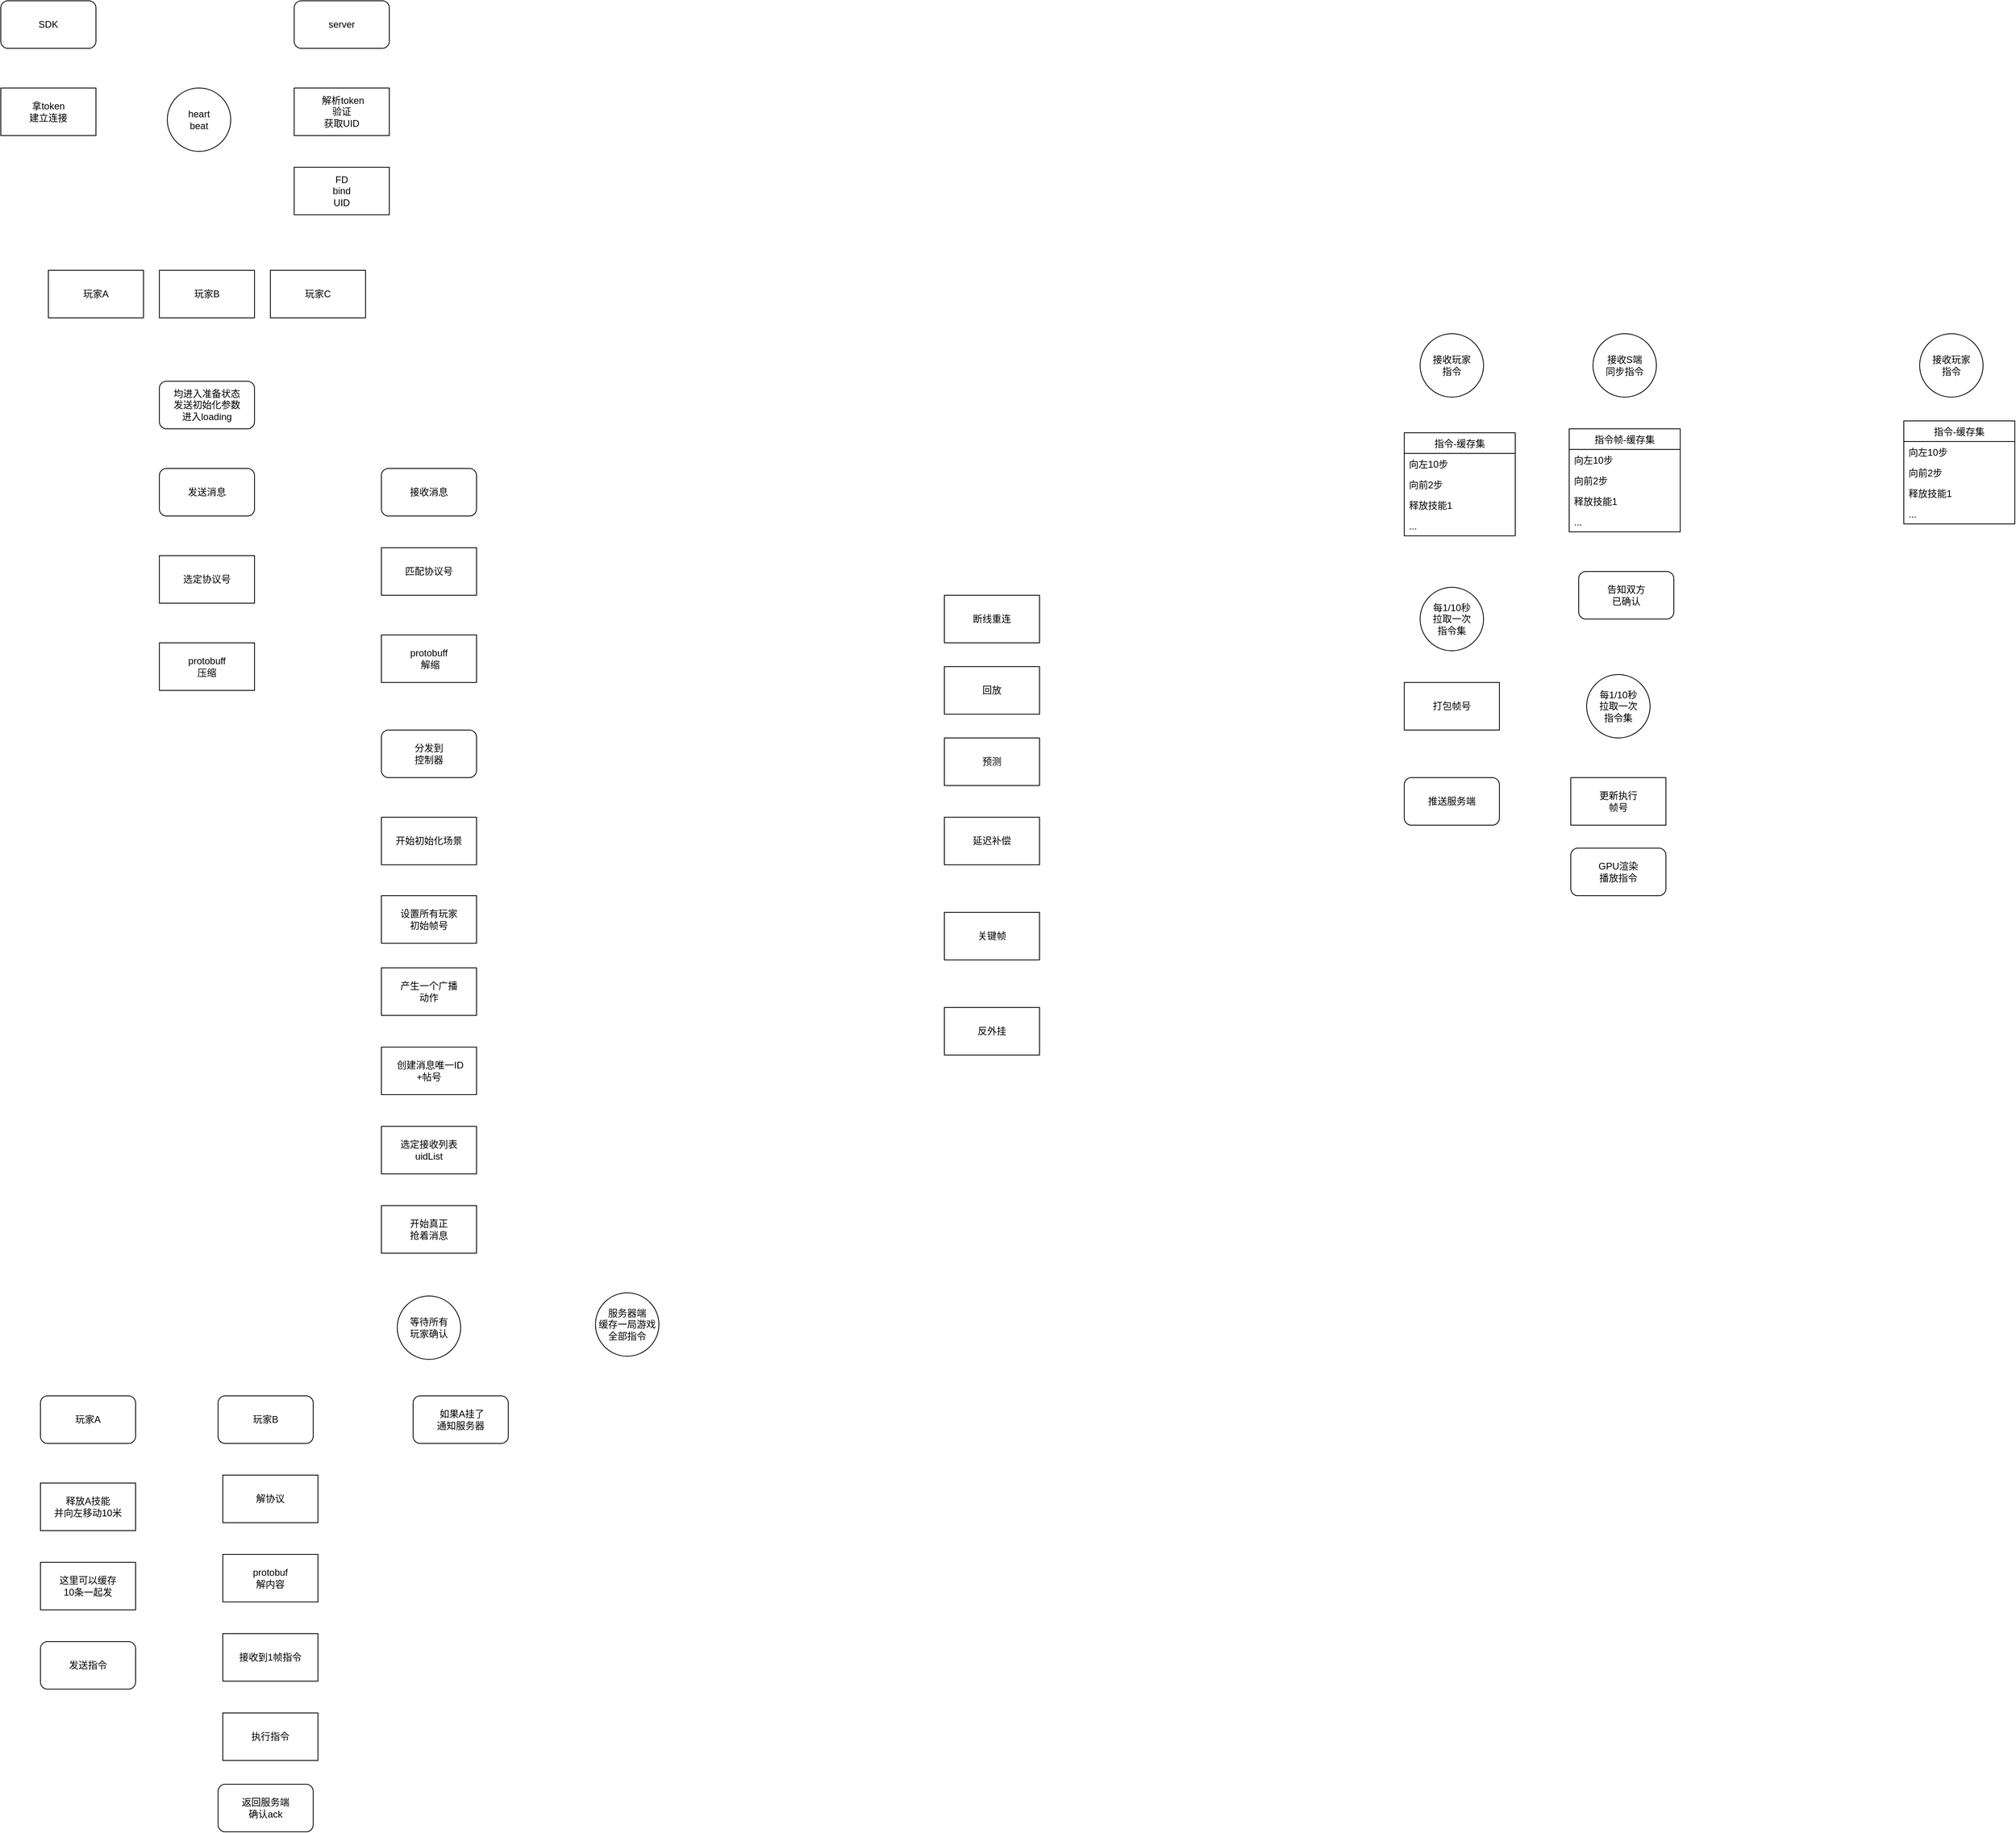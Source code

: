 <mxfile version="14.4.8" type="github">
  <diagram id="cTCjcHN-rwVxs7hEuexl" name="Page-1">
    <mxGraphModel dx="1426" dy="704" grid="1" gridSize="10" guides="1" tooltips="1" connect="1" arrows="1" fold="1" page="1" pageScale="1" pageWidth="827" pageHeight="1169" math="0" shadow="0">
      <root>
        <mxCell id="0" />
        <mxCell id="1" parent="0" />
        <mxCell id="lB1xqUMFaD_04WnO8Ldx-1" value="SDK" style="rounded=1;whiteSpace=wrap;html=1;" vertex="1" parent="1">
          <mxGeometry x="20" y="40" width="120" height="60" as="geometry" />
        </mxCell>
        <mxCell id="lB1xqUMFaD_04WnO8Ldx-2" value="拿token&lt;br&gt;建立连接" style="rounded=0;whiteSpace=wrap;html=1;" vertex="1" parent="1">
          <mxGeometry x="20" y="150" width="120" height="60" as="geometry" />
        </mxCell>
        <mxCell id="lB1xqUMFaD_04WnO8Ldx-3" value="server" style="rounded=1;whiteSpace=wrap;html=1;" vertex="1" parent="1">
          <mxGeometry x="390" y="40" width="120" height="60" as="geometry" />
        </mxCell>
        <mxCell id="lB1xqUMFaD_04WnO8Ldx-4" value="&amp;nbsp;解析token&lt;br&gt;验证&lt;br&gt;获取UID" style="rounded=0;whiteSpace=wrap;html=1;" vertex="1" parent="1">
          <mxGeometry x="390" y="150" width="120" height="60" as="geometry" />
        </mxCell>
        <mxCell id="lB1xqUMFaD_04WnO8Ldx-5" value="FD&lt;br&gt;bind&lt;br&gt;UID" style="rounded=0;whiteSpace=wrap;html=1;" vertex="1" parent="1">
          <mxGeometry x="390" y="250" width="120" height="60" as="geometry" />
        </mxCell>
        <mxCell id="lB1xqUMFaD_04WnO8Ldx-6" value="heart&lt;br&gt;beat" style="ellipse;whiteSpace=wrap;html=1;aspect=fixed;" vertex="1" parent="1">
          <mxGeometry x="230" y="150" width="80" height="80" as="geometry" />
        </mxCell>
        <mxCell id="lB1xqUMFaD_04WnO8Ldx-7" value="发送消息" style="rounded=1;whiteSpace=wrap;html=1;" vertex="1" parent="1">
          <mxGeometry x="220" y="630" width="120" height="60" as="geometry" />
        </mxCell>
        <mxCell id="lB1xqUMFaD_04WnO8Ldx-8" value="选定协议号" style="rounded=0;whiteSpace=wrap;html=1;" vertex="1" parent="1">
          <mxGeometry x="220" y="740" width="120" height="60" as="geometry" />
        </mxCell>
        <mxCell id="lB1xqUMFaD_04WnO8Ldx-9" value="protobuff&lt;br&gt;压缩" style="rounded=0;whiteSpace=wrap;html=1;" vertex="1" parent="1">
          <mxGeometry x="220" y="850" width="120" height="60" as="geometry" />
        </mxCell>
        <mxCell id="lB1xqUMFaD_04WnO8Ldx-10" value="接收消息" style="rounded=1;whiteSpace=wrap;html=1;" vertex="1" parent="1">
          <mxGeometry x="500" y="630" width="120" height="60" as="geometry" />
        </mxCell>
        <mxCell id="lB1xqUMFaD_04WnO8Ldx-11" value="匹配协议号" style="rounded=0;whiteSpace=wrap;html=1;" vertex="1" parent="1">
          <mxGeometry x="500" y="730" width="120" height="60" as="geometry" />
        </mxCell>
        <mxCell id="lB1xqUMFaD_04WnO8Ldx-12" value="protobuff&lt;br&gt;&amp;nbsp;解缩" style="rounded=0;whiteSpace=wrap;html=1;" vertex="1" parent="1">
          <mxGeometry x="500" y="840" width="120" height="60" as="geometry" />
        </mxCell>
        <mxCell id="lB1xqUMFaD_04WnO8Ldx-13" value="分发到&lt;br&gt;控制器" style="rounded=1;whiteSpace=wrap;html=1;" vertex="1" parent="1">
          <mxGeometry x="500" y="960" width="120" height="60" as="geometry" />
        </mxCell>
        <mxCell id="lB1xqUMFaD_04WnO8Ldx-14" value="产生一个广播&lt;br&gt;动作" style="rounded=0;whiteSpace=wrap;html=1;" vertex="1" parent="1">
          <mxGeometry x="500" y="1260" width="120" height="60" as="geometry" />
        </mxCell>
        <mxCell id="lB1xqUMFaD_04WnO8Ldx-15" value="选定接收列表&lt;br&gt;uidList" style="rounded=0;whiteSpace=wrap;html=1;" vertex="1" parent="1">
          <mxGeometry x="500" y="1460" width="120" height="60" as="geometry" />
        </mxCell>
        <mxCell id="lB1xqUMFaD_04WnO8Ldx-16" value="&amp;nbsp;创建消息唯一ID&lt;br&gt;+帖号" style="rounded=0;whiteSpace=wrap;html=1;" vertex="1" parent="1">
          <mxGeometry x="500" y="1360" width="120" height="60" as="geometry" />
        </mxCell>
        <mxCell id="lB1xqUMFaD_04WnO8Ldx-17" value="断线重连" style="rounded=0;whiteSpace=wrap;html=1;" vertex="1" parent="1">
          <mxGeometry x="1210" y="790" width="120" height="60" as="geometry" />
        </mxCell>
        <mxCell id="lB1xqUMFaD_04WnO8Ldx-18" value="回放" style="rounded=0;whiteSpace=wrap;html=1;" vertex="1" parent="1">
          <mxGeometry x="1210" y="880" width="120" height="60" as="geometry" />
        </mxCell>
        <mxCell id="lB1xqUMFaD_04WnO8Ldx-19" value="预测" style="rounded=0;whiteSpace=wrap;html=1;" vertex="1" parent="1">
          <mxGeometry x="1210" y="970" width="120" height="60" as="geometry" />
        </mxCell>
        <mxCell id="lB1xqUMFaD_04WnO8Ldx-20" value="玩家A" style="rounded=0;whiteSpace=wrap;html=1;" vertex="1" parent="1">
          <mxGeometry x="80" y="380" width="120" height="60" as="geometry" />
        </mxCell>
        <mxCell id="lB1xqUMFaD_04WnO8Ldx-21" value="玩家B" style="rounded=0;whiteSpace=wrap;html=1;" vertex="1" parent="1">
          <mxGeometry x="220" y="380" width="120" height="60" as="geometry" />
        </mxCell>
        <mxCell id="lB1xqUMFaD_04WnO8Ldx-22" value="玩家C" style="rounded=0;whiteSpace=wrap;html=1;" vertex="1" parent="1">
          <mxGeometry x="360" y="380" width="120" height="60" as="geometry" />
        </mxCell>
        <mxCell id="lB1xqUMFaD_04WnO8Ldx-23" value="均进入准备状态&lt;br&gt;发送初始化参数&lt;br&gt;进入loading" style="rounded=1;whiteSpace=wrap;html=1;" vertex="1" parent="1">
          <mxGeometry x="220" y="520" width="120" height="60" as="geometry" />
        </mxCell>
        <mxCell id="lB1xqUMFaD_04WnO8Ldx-24" value="开始初始化场景" style="rounded=0;whiteSpace=wrap;html=1;" vertex="1" parent="1">
          <mxGeometry x="500" y="1070" width="120" height="60" as="geometry" />
        </mxCell>
        <mxCell id="lB1xqUMFaD_04WnO8Ldx-25" value="设置所有玩家&lt;br&gt;初始帧号" style="rounded=0;whiteSpace=wrap;html=1;" vertex="1" parent="1">
          <mxGeometry x="500" y="1169" width="120" height="60" as="geometry" />
        </mxCell>
        <mxCell id="lB1xqUMFaD_04WnO8Ldx-26" value="等待所有&lt;br&gt;玩家确认" style="ellipse;whiteSpace=wrap;html=1;aspect=fixed;" vertex="1" parent="1">
          <mxGeometry x="520" y="1674" width="80" height="80" as="geometry" />
        </mxCell>
        <mxCell id="lB1xqUMFaD_04WnO8Ldx-27" value="开始真正&lt;br&gt;抢着消息" style="rounded=0;whiteSpace=wrap;html=1;" vertex="1" parent="1">
          <mxGeometry x="500" y="1560" width="120" height="60" as="geometry" />
        </mxCell>
        <mxCell id="lB1xqUMFaD_04WnO8Ldx-28" value="玩家A" style="rounded=1;whiteSpace=wrap;html=1;" vertex="1" parent="1">
          <mxGeometry x="70" y="1800" width="120" height="60" as="geometry" />
        </mxCell>
        <mxCell id="lB1xqUMFaD_04WnO8Ldx-29" value="释放A技能&lt;br&gt;并向左移动10米" style="rounded=0;whiteSpace=wrap;html=1;" vertex="1" parent="1">
          <mxGeometry x="70" y="1910" width="120" height="60" as="geometry" />
        </mxCell>
        <mxCell id="lB1xqUMFaD_04WnO8Ldx-30" value="延迟补偿" style="rounded=0;whiteSpace=wrap;html=1;" vertex="1" parent="1">
          <mxGeometry x="1210" y="1070" width="120" height="60" as="geometry" />
        </mxCell>
        <mxCell id="lB1xqUMFaD_04WnO8Ldx-32" value="发送指令" style="rounded=1;whiteSpace=wrap;html=1;" vertex="1" parent="1">
          <mxGeometry x="70" y="2110" width="120" height="60" as="geometry" />
        </mxCell>
        <mxCell id="lB1xqUMFaD_04WnO8Ldx-33" value="这里可以缓存&lt;br&gt;10条一起发" style="rounded=0;whiteSpace=wrap;html=1;" vertex="1" parent="1">
          <mxGeometry x="70" y="2010" width="120" height="60" as="geometry" />
        </mxCell>
        <mxCell id="lB1xqUMFaD_04WnO8Ldx-34" value="玩家B" style="rounded=1;whiteSpace=wrap;html=1;" vertex="1" parent="1">
          <mxGeometry x="294" y="1800" width="120" height="60" as="geometry" />
        </mxCell>
        <mxCell id="lB1xqUMFaD_04WnO8Ldx-35" value="接收到1帧指令" style="rounded=0;whiteSpace=wrap;html=1;" vertex="1" parent="1">
          <mxGeometry x="300" y="2100" width="120" height="60" as="geometry" />
        </mxCell>
        <mxCell id="lB1xqUMFaD_04WnO8Ldx-36" value="解协议" style="rounded=0;whiteSpace=wrap;html=1;" vertex="1" parent="1">
          <mxGeometry x="300" y="1900" width="120" height="60" as="geometry" />
        </mxCell>
        <mxCell id="lB1xqUMFaD_04WnO8Ldx-37" value="protobuf&lt;br&gt;解内容" style="rounded=0;whiteSpace=wrap;html=1;" vertex="1" parent="1">
          <mxGeometry x="300" y="2000" width="120" height="60" as="geometry" />
        </mxCell>
        <mxCell id="lB1xqUMFaD_04WnO8Ldx-38" value="执行指令" style="rounded=0;whiteSpace=wrap;html=1;" vertex="1" parent="1">
          <mxGeometry x="300" y="2200" width="120" height="60" as="geometry" />
        </mxCell>
        <mxCell id="lB1xqUMFaD_04WnO8Ldx-39" value="返回服务端&lt;br&gt;确认ack" style="rounded=1;whiteSpace=wrap;html=1;" vertex="1" parent="1">
          <mxGeometry x="294" y="2290" width="120" height="60" as="geometry" />
        </mxCell>
        <mxCell id="lB1xqUMFaD_04WnO8Ldx-40" value="&amp;nbsp;如果A挂了&lt;br&gt;通知服务器" style="rounded=1;whiteSpace=wrap;html=1;" vertex="1" parent="1">
          <mxGeometry x="540" y="1800" width="120" height="60" as="geometry" />
        </mxCell>
        <mxCell id="lB1xqUMFaD_04WnO8Ldx-41" value="服务器端&lt;br&gt;缓存一局游戏&lt;br&gt;全部指令" style="ellipse;whiteSpace=wrap;html=1;aspect=fixed;" vertex="1" parent="1">
          <mxGeometry x="770" y="1670" width="80" height="80" as="geometry" />
        </mxCell>
        <mxCell id="lB1xqUMFaD_04WnO8Ldx-42" value="关键帧" style="rounded=0;whiteSpace=wrap;html=1;" vertex="1" parent="1">
          <mxGeometry x="1210" y="1190" width="120" height="60" as="geometry" />
        </mxCell>
        <mxCell id="lB1xqUMFaD_04WnO8Ldx-43" value="反外挂" style="rounded=0;whiteSpace=wrap;html=1;" vertex="1" parent="1">
          <mxGeometry x="1210" y="1310" width="120" height="60" as="geometry" />
        </mxCell>
        <mxCell id="lB1xqUMFaD_04WnO8Ldx-45" value="接收玩家&lt;br&gt;指令" style="ellipse;whiteSpace=wrap;html=1;aspect=fixed;" vertex="1" parent="1">
          <mxGeometry x="1810" y="460" width="80" height="80" as="geometry" />
        </mxCell>
        <mxCell id="lB1xqUMFaD_04WnO8Ldx-47" value="指令-缓存集" style="swimlane;fontStyle=0;childLayout=stackLayout;horizontal=1;startSize=26;fillColor=none;horizontalStack=0;resizeParent=1;resizeParentMax=0;resizeLast=0;collapsible=1;marginBottom=0;" vertex="1" parent="1">
          <mxGeometry x="1790" y="585" width="140" height="130" as="geometry" />
        </mxCell>
        <mxCell id="lB1xqUMFaD_04WnO8Ldx-48" value="向左10步" style="text;strokeColor=none;fillColor=none;align=left;verticalAlign=top;spacingLeft=4;spacingRight=4;overflow=hidden;rotatable=0;points=[[0,0.5],[1,0.5]];portConstraint=eastwest;" vertex="1" parent="lB1xqUMFaD_04WnO8Ldx-47">
          <mxGeometry y="26" width="140" height="26" as="geometry" />
        </mxCell>
        <mxCell id="lB1xqUMFaD_04WnO8Ldx-49" value="向前2步" style="text;strokeColor=none;fillColor=none;align=left;verticalAlign=top;spacingLeft=4;spacingRight=4;overflow=hidden;rotatable=0;points=[[0,0.5],[1,0.5]];portConstraint=eastwest;" vertex="1" parent="lB1xqUMFaD_04WnO8Ldx-47">
          <mxGeometry y="52" width="140" height="26" as="geometry" />
        </mxCell>
        <mxCell id="lB1xqUMFaD_04WnO8Ldx-50" value="释放技能1" style="text;strokeColor=none;fillColor=none;align=left;verticalAlign=top;spacingLeft=4;spacingRight=4;overflow=hidden;rotatable=0;points=[[0,0.5],[1,0.5]];portConstraint=eastwest;" vertex="1" parent="lB1xqUMFaD_04WnO8Ldx-47">
          <mxGeometry y="78" width="140" height="26" as="geometry" />
        </mxCell>
        <mxCell id="lB1xqUMFaD_04WnO8Ldx-51" value="..." style="text;strokeColor=none;fillColor=none;align=left;verticalAlign=top;spacingLeft=4;spacingRight=4;overflow=hidden;rotatable=0;points=[[0,0.5],[1,0.5]];portConstraint=eastwest;" vertex="1" parent="lB1xqUMFaD_04WnO8Ldx-47">
          <mxGeometry y="104" width="140" height="26" as="geometry" />
        </mxCell>
        <mxCell id="lB1xqUMFaD_04WnO8Ldx-52" value="每1/10秒&lt;br&gt;拉取一次&lt;br&gt;指令集" style="ellipse;whiteSpace=wrap;html=1;aspect=fixed;" vertex="1" parent="1">
          <mxGeometry x="1810" y="780" width="80" height="80" as="geometry" />
        </mxCell>
        <mxCell id="lB1xqUMFaD_04WnO8Ldx-53" value="推送服务端" style="rounded=1;whiteSpace=wrap;html=1;" vertex="1" parent="1">
          <mxGeometry x="1790" y="1020" width="120" height="60" as="geometry" />
        </mxCell>
        <mxCell id="lB1xqUMFaD_04WnO8Ldx-54" value="接收S端&lt;br&gt;同步指令" style="ellipse;whiteSpace=wrap;html=1;aspect=fixed;" vertex="1" parent="1">
          <mxGeometry x="2028" y="460" width="80" height="80" as="geometry" />
        </mxCell>
        <mxCell id="lB1xqUMFaD_04WnO8Ldx-55" value="指令帧-缓存集" style="swimlane;fontStyle=0;childLayout=stackLayout;horizontal=1;startSize=26;fillColor=none;horizontalStack=0;resizeParent=1;resizeParentMax=0;resizeLast=0;collapsible=1;marginBottom=0;" vertex="1" parent="1">
          <mxGeometry x="1998" y="580" width="140" height="130" as="geometry" />
        </mxCell>
        <mxCell id="lB1xqUMFaD_04WnO8Ldx-56" value="向左10步" style="text;strokeColor=none;fillColor=none;align=left;verticalAlign=top;spacingLeft=4;spacingRight=4;overflow=hidden;rotatable=0;points=[[0,0.5],[1,0.5]];portConstraint=eastwest;" vertex="1" parent="lB1xqUMFaD_04WnO8Ldx-55">
          <mxGeometry y="26" width="140" height="26" as="geometry" />
        </mxCell>
        <mxCell id="lB1xqUMFaD_04WnO8Ldx-57" value="向前2步" style="text;strokeColor=none;fillColor=none;align=left;verticalAlign=top;spacingLeft=4;spacingRight=4;overflow=hidden;rotatable=0;points=[[0,0.5],[1,0.5]];portConstraint=eastwest;" vertex="1" parent="lB1xqUMFaD_04WnO8Ldx-55">
          <mxGeometry y="52" width="140" height="26" as="geometry" />
        </mxCell>
        <mxCell id="lB1xqUMFaD_04WnO8Ldx-58" value="释放技能1" style="text;strokeColor=none;fillColor=none;align=left;verticalAlign=top;spacingLeft=4;spacingRight=4;overflow=hidden;rotatable=0;points=[[0,0.5],[1,0.5]];portConstraint=eastwest;" vertex="1" parent="lB1xqUMFaD_04WnO8Ldx-55">
          <mxGeometry y="78" width="140" height="26" as="geometry" />
        </mxCell>
        <mxCell id="lB1xqUMFaD_04WnO8Ldx-59" value="..." style="text;strokeColor=none;fillColor=none;align=left;verticalAlign=top;spacingLeft=4;spacingRight=4;overflow=hidden;rotatable=0;points=[[0,0.5],[1,0.5]];portConstraint=eastwest;" vertex="1" parent="lB1xqUMFaD_04WnO8Ldx-55">
          <mxGeometry y="104" width="140" height="26" as="geometry" />
        </mxCell>
        <mxCell id="lB1xqUMFaD_04WnO8Ldx-60" value="每1/10秒&lt;br&gt;拉取一次&lt;br&gt;指令集" style="ellipse;whiteSpace=wrap;html=1;aspect=fixed;" vertex="1" parent="1">
          <mxGeometry x="2020" y="890" width="80" height="80" as="geometry" />
        </mxCell>
        <mxCell id="lB1xqUMFaD_04WnO8Ldx-61" value="GPU渲染&lt;br&gt;播放指令" style="rounded=1;whiteSpace=wrap;html=1;" vertex="1" parent="1">
          <mxGeometry x="2000" y="1109" width="120" height="60" as="geometry" />
        </mxCell>
        <mxCell id="lB1xqUMFaD_04WnO8Ldx-62" value="&lt;span&gt;接收玩家&lt;/span&gt;&lt;br&gt;&lt;span&gt;指令&lt;/span&gt;" style="ellipse;whiteSpace=wrap;html=1;aspect=fixed;" vertex="1" parent="1">
          <mxGeometry x="2440" y="460" width="80" height="80" as="geometry" />
        </mxCell>
        <mxCell id="lB1xqUMFaD_04WnO8Ldx-63" value="指令-缓存集" style="swimlane;fontStyle=0;childLayout=stackLayout;horizontal=1;startSize=26;fillColor=none;horizontalStack=0;resizeParent=1;resizeParentMax=0;resizeLast=0;collapsible=1;marginBottom=0;" vertex="1" parent="1">
          <mxGeometry x="2420" y="570" width="140" height="130" as="geometry" />
        </mxCell>
        <mxCell id="lB1xqUMFaD_04WnO8Ldx-64" value="向左10步" style="text;strokeColor=none;fillColor=none;align=left;verticalAlign=top;spacingLeft=4;spacingRight=4;overflow=hidden;rotatable=0;points=[[0,0.5],[1,0.5]];portConstraint=eastwest;" vertex="1" parent="lB1xqUMFaD_04WnO8Ldx-63">
          <mxGeometry y="26" width="140" height="26" as="geometry" />
        </mxCell>
        <mxCell id="lB1xqUMFaD_04WnO8Ldx-65" value="向前2步" style="text;strokeColor=none;fillColor=none;align=left;verticalAlign=top;spacingLeft=4;spacingRight=4;overflow=hidden;rotatable=0;points=[[0,0.5],[1,0.5]];portConstraint=eastwest;" vertex="1" parent="lB1xqUMFaD_04WnO8Ldx-63">
          <mxGeometry y="52" width="140" height="26" as="geometry" />
        </mxCell>
        <mxCell id="lB1xqUMFaD_04WnO8Ldx-66" value="释放技能1" style="text;strokeColor=none;fillColor=none;align=left;verticalAlign=top;spacingLeft=4;spacingRight=4;overflow=hidden;rotatable=0;points=[[0,0.5],[1,0.5]];portConstraint=eastwest;" vertex="1" parent="lB1xqUMFaD_04WnO8Ldx-63">
          <mxGeometry y="78" width="140" height="26" as="geometry" />
        </mxCell>
        <mxCell id="lB1xqUMFaD_04WnO8Ldx-67" value="..." style="text;strokeColor=none;fillColor=none;align=left;verticalAlign=top;spacingLeft=4;spacingRight=4;overflow=hidden;rotatable=0;points=[[0,0.5],[1,0.5]];portConstraint=eastwest;" vertex="1" parent="lB1xqUMFaD_04WnO8Ldx-63">
          <mxGeometry y="104" width="140" height="26" as="geometry" />
        </mxCell>
        <mxCell id="lB1xqUMFaD_04WnO8Ldx-68" value="打包帧号" style="rounded=0;whiteSpace=wrap;html=1;" vertex="1" parent="1">
          <mxGeometry x="1790" y="900" width="120" height="60" as="geometry" />
        </mxCell>
        <mxCell id="lB1xqUMFaD_04WnO8Ldx-69" value="告知双方&lt;br&gt;已确认" style="rounded=1;whiteSpace=wrap;html=1;" vertex="1" parent="1">
          <mxGeometry x="2010" y="760" width="120" height="60" as="geometry" />
        </mxCell>
        <mxCell id="lB1xqUMFaD_04WnO8Ldx-70" value="更新执行&lt;br&gt;帧号" style="rounded=0;whiteSpace=wrap;html=1;" vertex="1" parent="1">
          <mxGeometry x="2000" y="1020" width="120" height="60" as="geometry" />
        </mxCell>
      </root>
    </mxGraphModel>
  </diagram>
</mxfile>
